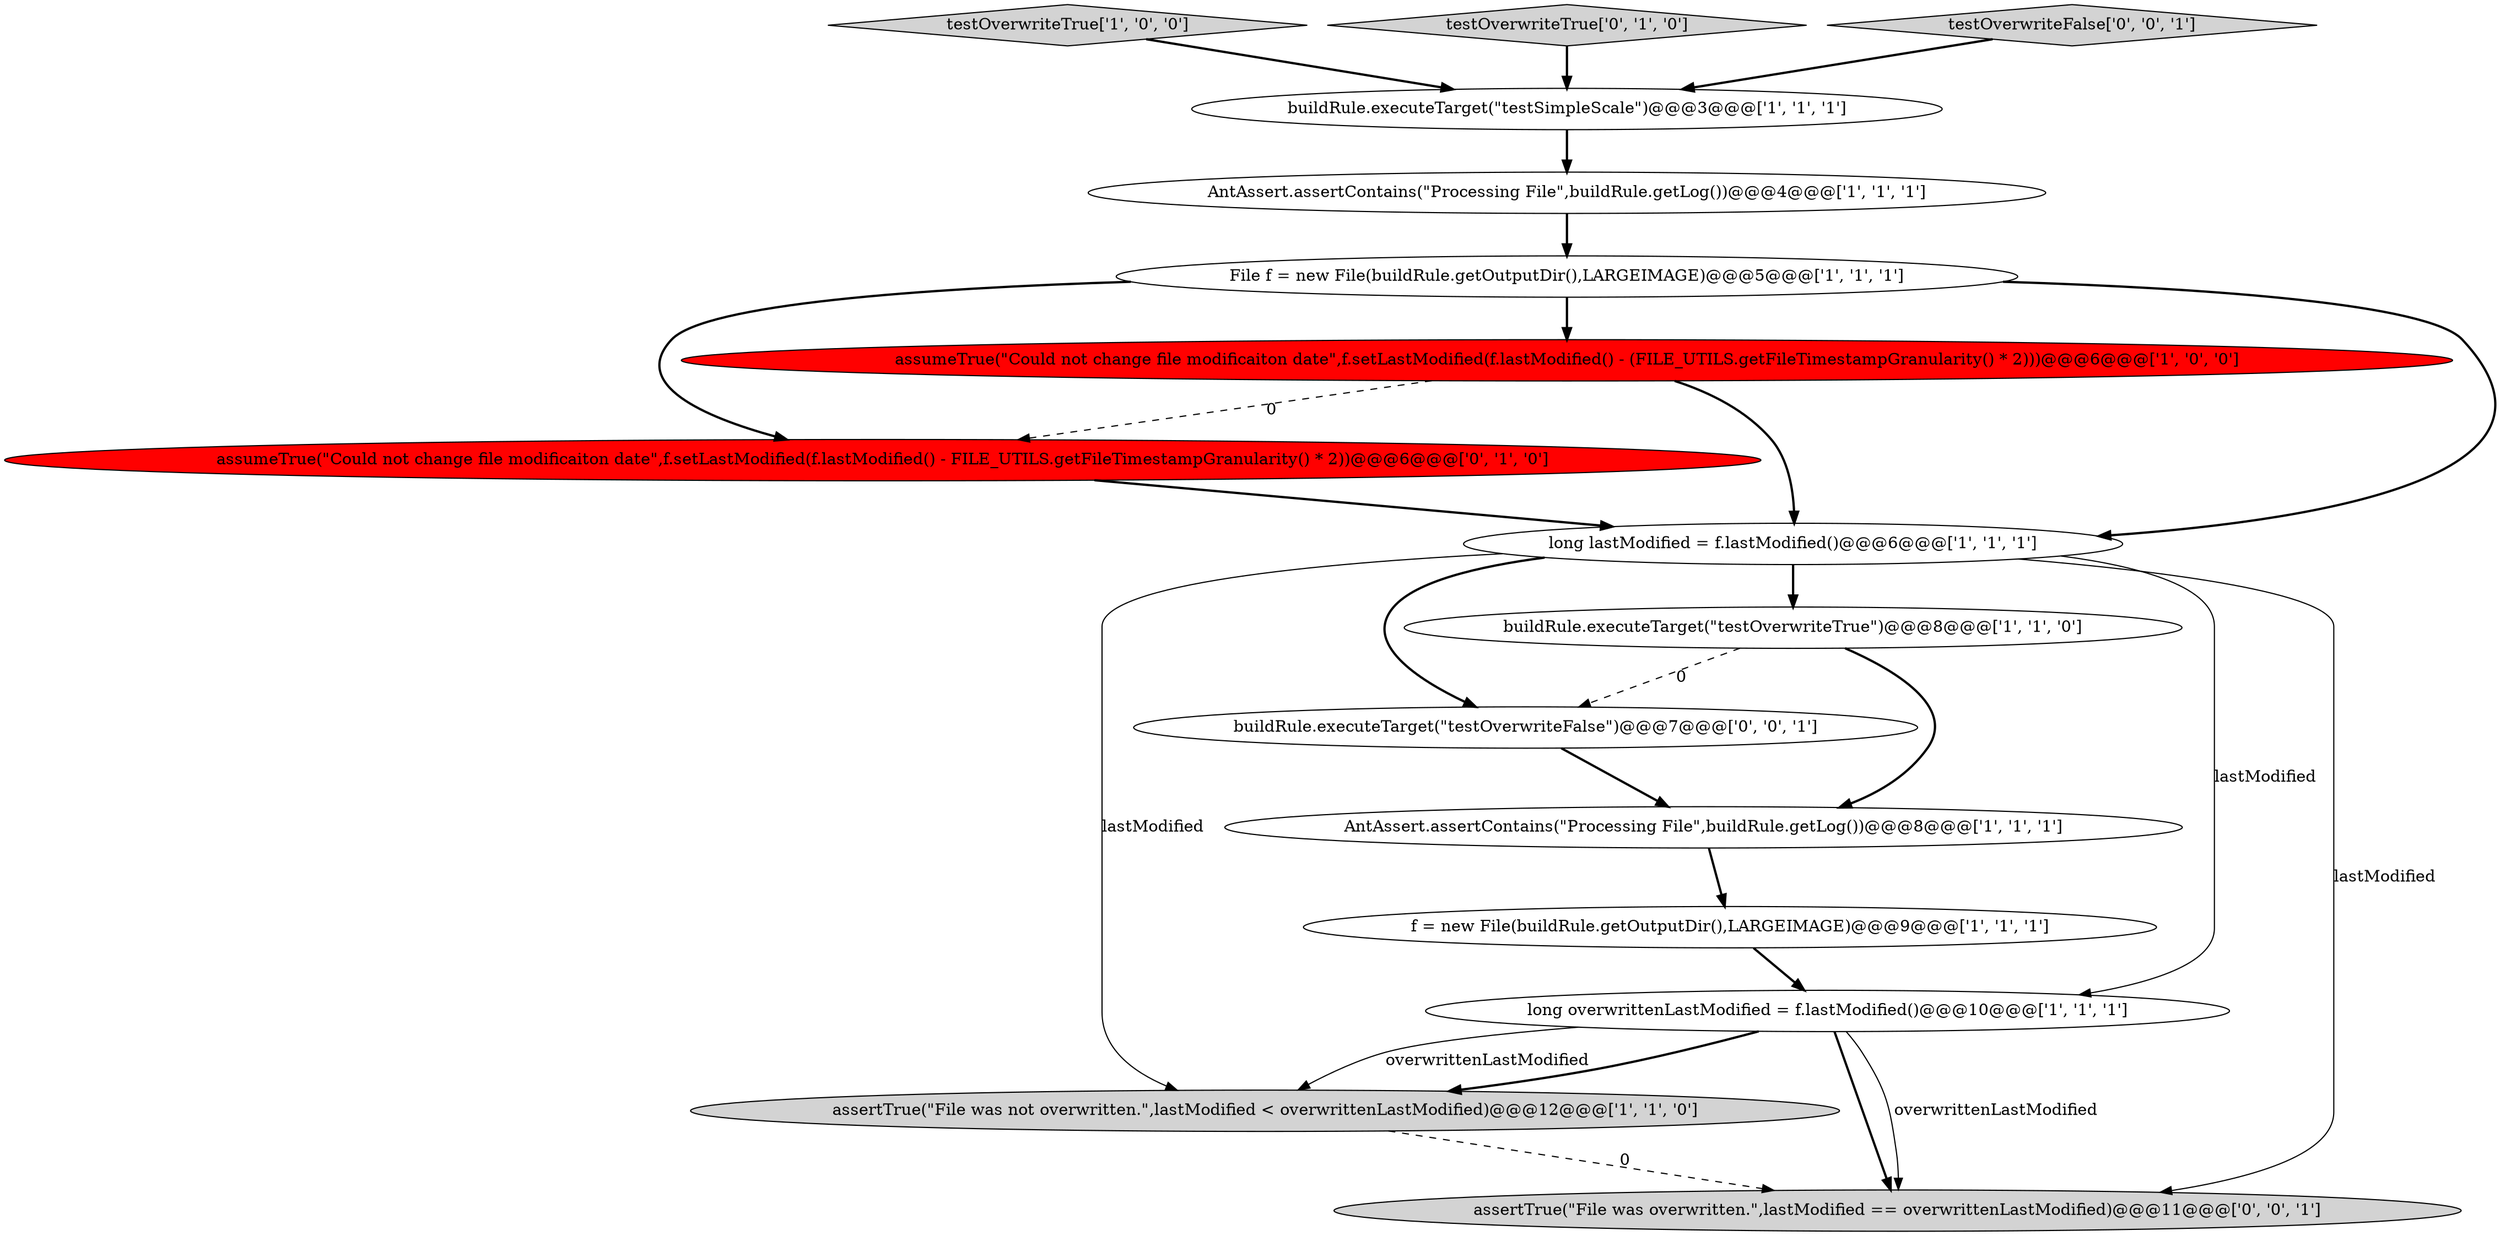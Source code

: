 digraph {
7 [style = filled, label = "AntAssert.assertContains(\"Processing File\",buildRule.getLog())@@@4@@@['1', '1', '1']", fillcolor = white, shape = ellipse image = "AAA0AAABBB1BBB"];
2 [style = filled, label = "AntAssert.assertContains(\"Processing File\",buildRule.getLog())@@@8@@@['1', '1', '1']", fillcolor = white, shape = ellipse image = "AAA0AAABBB1BBB"];
0 [style = filled, label = "buildRule.executeTarget(\"testSimpleScale\")@@@3@@@['1', '1', '1']", fillcolor = white, shape = ellipse image = "AAA0AAABBB1BBB"];
4 [style = filled, label = "testOverwriteTrue['1', '0', '0']", fillcolor = lightgray, shape = diamond image = "AAA0AAABBB1BBB"];
11 [style = filled, label = "assumeTrue(\"Could not change file modificaiton date\",f.setLastModified(f.lastModified() - FILE_UTILS.getFileTimestampGranularity() * 2))@@@6@@@['0', '1', '0']", fillcolor = red, shape = ellipse image = "AAA1AAABBB2BBB"];
5 [style = filled, label = "f = new File(buildRule.getOutputDir(),LARGEIMAGE)@@@9@@@['1', '1', '1']", fillcolor = white, shape = ellipse image = "AAA0AAABBB1BBB"];
12 [style = filled, label = "testOverwriteTrue['0', '1', '0']", fillcolor = lightgray, shape = diamond image = "AAA0AAABBB2BBB"];
1 [style = filled, label = "buildRule.executeTarget(\"testOverwriteTrue\")@@@8@@@['1', '1', '0']", fillcolor = white, shape = ellipse image = "AAA0AAABBB1BBB"];
15 [style = filled, label = "testOverwriteFalse['0', '0', '1']", fillcolor = lightgray, shape = diamond image = "AAA0AAABBB3BBB"];
8 [style = filled, label = "long overwrittenLastModified = f.lastModified()@@@10@@@['1', '1', '1']", fillcolor = white, shape = ellipse image = "AAA0AAABBB1BBB"];
6 [style = filled, label = "File f = new File(buildRule.getOutputDir(),LARGEIMAGE)@@@5@@@['1', '1', '1']", fillcolor = white, shape = ellipse image = "AAA0AAABBB1BBB"];
14 [style = filled, label = "assertTrue(\"File was overwritten.\",lastModified == overwrittenLastModified)@@@11@@@['0', '0', '1']", fillcolor = lightgray, shape = ellipse image = "AAA0AAABBB3BBB"];
13 [style = filled, label = "buildRule.executeTarget(\"testOverwriteFalse\")@@@7@@@['0', '0', '1']", fillcolor = white, shape = ellipse image = "AAA0AAABBB3BBB"];
9 [style = filled, label = "assertTrue(\"File was not overwritten.\",lastModified < overwrittenLastModified)@@@12@@@['1', '1', '0']", fillcolor = lightgray, shape = ellipse image = "AAA0AAABBB1BBB"];
10 [style = filled, label = "assumeTrue(\"Could not change file modificaiton date\",f.setLastModified(f.lastModified() - (FILE_UTILS.getFileTimestampGranularity() * 2)))@@@6@@@['1', '0', '0']", fillcolor = red, shape = ellipse image = "AAA1AAABBB1BBB"];
3 [style = filled, label = "long lastModified = f.lastModified()@@@6@@@['1', '1', '1']", fillcolor = white, shape = ellipse image = "AAA0AAABBB1BBB"];
6->3 [style = bold, label=""];
5->8 [style = bold, label=""];
3->1 [style = bold, label=""];
8->14 [style = bold, label=""];
10->3 [style = bold, label=""];
3->8 [style = solid, label="lastModified"];
12->0 [style = bold, label=""];
3->9 [style = solid, label="lastModified"];
4->0 [style = bold, label=""];
0->7 [style = bold, label=""];
10->11 [style = dashed, label="0"];
1->13 [style = dashed, label="0"];
9->14 [style = dashed, label="0"];
11->3 [style = bold, label=""];
3->14 [style = solid, label="lastModified"];
15->0 [style = bold, label=""];
6->11 [style = bold, label=""];
6->10 [style = bold, label=""];
7->6 [style = bold, label=""];
8->14 [style = solid, label="overwrittenLastModified"];
8->9 [style = bold, label=""];
3->13 [style = bold, label=""];
1->2 [style = bold, label=""];
8->9 [style = solid, label="overwrittenLastModified"];
2->5 [style = bold, label=""];
13->2 [style = bold, label=""];
}
